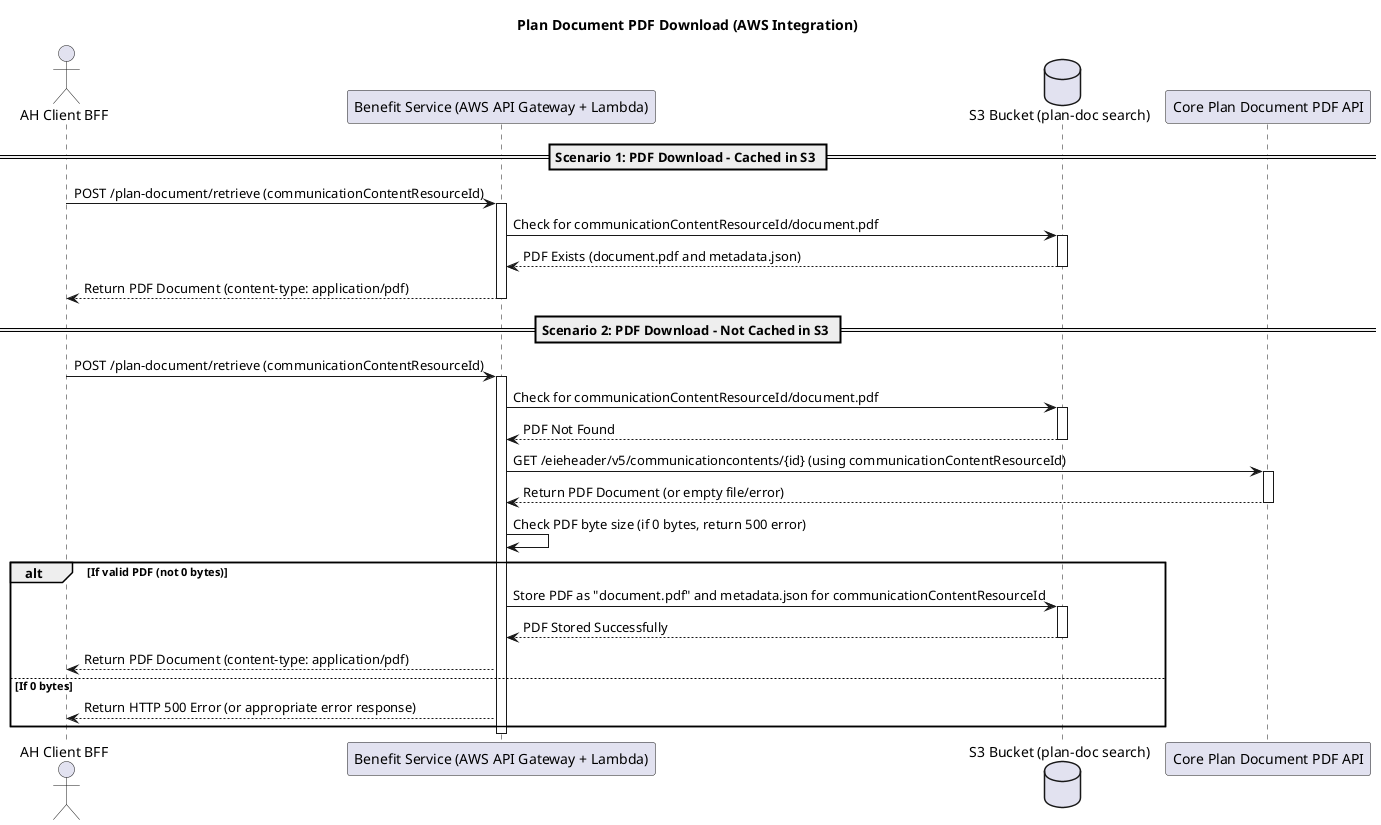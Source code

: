 @startuml Plan Document PDF Download

title Plan Document PDF Download (AWS Integration)

actor "AH Client BFF" as ClientBFF
participant "Benefit Service (AWS API Gateway + Lambda)" as BenefitService
database "S3 Bucket (plan-doc search)" as S3Bucket
participant "Core Plan Document PDF API" as CorePDFAPI

== Scenario 1: PDF Download - Cached in S3 ==
ClientBFF -> BenefitService: POST /plan-document/retrieve (communicationContentResourceId)
activate BenefitService
BenefitService -> S3Bucket: Check for communicationContentResourceId/document.pdf
activate S3Bucket
S3Bucket --> BenefitService: PDF Exists (document.pdf and metadata.json)
deactivate S3Bucket
BenefitService --> ClientBFF: Return PDF Document (content-type: application/pdf)
deactivate BenefitService

== Scenario 2: PDF Download - Not Cached in S3 ==
ClientBFF -> BenefitService: POST /plan-document/retrieve (communicationContentResourceId)
activate BenefitService
BenefitService -> S3Bucket: Check for communicationContentResourceId/document.pdf
activate S3Bucket
S3Bucket --> BenefitService: PDF Not Found
deactivate S3Bucket
BenefitService -> CorePDFAPI: GET /eieheader/v5/communicationcontents/{id} (using communicationContentResourceId)
activate CorePDFAPI
CorePDFAPI --> BenefitService: Return PDF Document (or empty file/error)
deactivate CorePDFAPI
BenefitService -> BenefitService: Check PDF byte size (if 0 bytes, return 500 error)
alt If valid PDF (not 0 bytes)
    BenefitService -> S3Bucket: Store PDF as "document.pdf" and metadata.json for communicationContentResourceId
    activate S3Bucket
    S3Bucket --> BenefitService: PDF Stored Successfully
    deactivate S3Bucket
    BenefitService --> ClientBFF: Return PDF Document (content-type: application/pdf)
else If 0 bytes
    BenefitService --> ClientBFF: Return HTTP 500 Error (or appropriate error response)
end
deactivate BenefitService

@enduml

